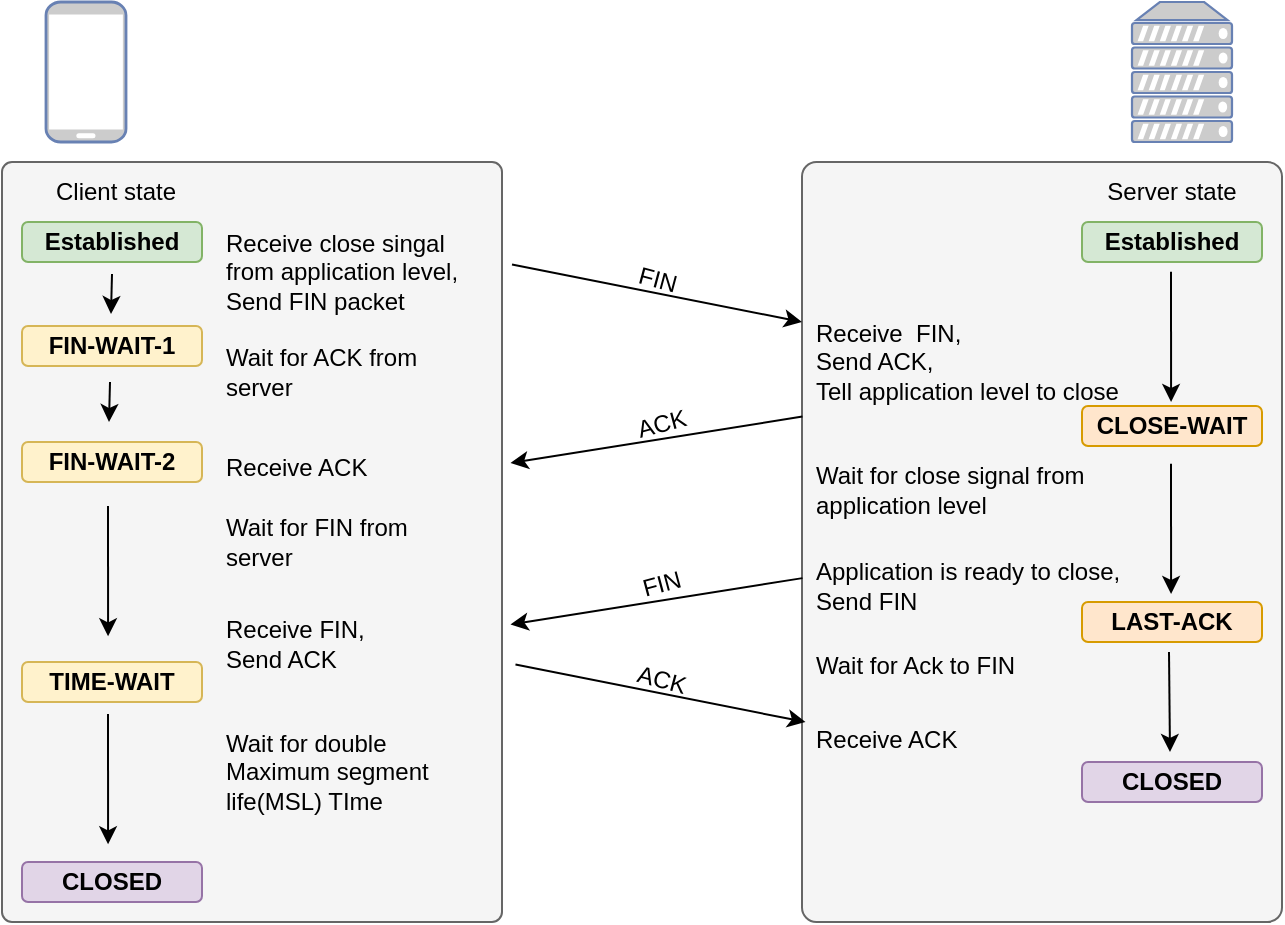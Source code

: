 <mxfile version="15.5.9" type="github">
  <diagram id="3rdq8XS_azP-5-eBuTJT" name="Page-1">
    <mxGraphModel dx="1209" dy="652" grid="1" gridSize="10" guides="1" tooltips="1" connect="1" arrows="1" fold="1" page="1" pageScale="1" pageWidth="827" pageHeight="1169" math="0" shadow="0">
      <root>
        <mxCell id="0" />
        <mxCell id="1" parent="0" />
        <mxCell id="dQz_Y7LM4nyQHIk9n-5D-1" value="" style="fontColor=#0066CC;verticalAlign=top;verticalLabelPosition=bottom;labelPosition=center;align=center;html=1;outlineConnect=0;fillColor=#CCCCCC;strokeColor=#6881B3;gradientColor=none;gradientDirection=north;strokeWidth=2;shape=mxgraph.networks.mobile;" vertex="1" parent="1">
          <mxGeometry x="52" y="70" width="40" height="70" as="geometry" />
        </mxCell>
        <mxCell id="dQz_Y7LM4nyQHIk9n-5D-2" value="" style="fontColor=#0066CC;verticalAlign=top;verticalLabelPosition=bottom;labelPosition=center;align=center;html=1;outlineConnect=0;fillColor=#CCCCCC;strokeColor=#6881B3;gradientColor=none;gradientDirection=north;strokeWidth=2;shape=mxgraph.networks.server;" vertex="1" parent="1">
          <mxGeometry x="595" y="70" width="50" height="70" as="geometry" />
        </mxCell>
        <mxCell id="dQz_Y7LM4nyQHIk9n-5D-3" value="" style="rounded=1;whiteSpace=wrap;html=1;fillColor=#f5f5f5;strokeColor=#666666;arcSize=2;fontColor=#333333;" vertex="1" parent="1">
          <mxGeometry x="30" y="150" width="250" height="380" as="geometry" />
        </mxCell>
        <mxCell id="dQz_Y7LM4nyQHIk9n-5D-4" value="" style="rounded=1;whiteSpace=wrap;html=1;arcSize=3;fillColor=#f5f5f5;strokeColor=#666666;fontColor=#333333;" vertex="1" parent="1">
          <mxGeometry x="430" y="150" width="240" height="380" as="geometry" />
        </mxCell>
        <mxCell id="dQz_Y7LM4nyQHIk9n-5D-5" value="Client state" style="text;html=1;strokeColor=none;fillColor=none;align=center;verticalAlign=middle;whiteSpace=wrap;rounded=0;" vertex="1" parent="1">
          <mxGeometry x="52" y="150" width="70" height="30" as="geometry" />
        </mxCell>
        <mxCell id="dQz_Y7LM4nyQHIk9n-5D-7" value="Established" style="rounded=1;whiteSpace=wrap;html=1;fillColor=#d5e8d4;strokeColor=#82b366;fontStyle=1" vertex="1" parent="1">
          <mxGeometry x="40" y="180" width="90" height="20" as="geometry" />
        </mxCell>
        <mxCell id="dQz_Y7LM4nyQHIk9n-5D-8" value="FIN-WAIT-1" style="rounded=1;whiteSpace=wrap;html=1;fillColor=#fff2cc;strokeColor=#d6b656;fontStyle=1" vertex="1" parent="1">
          <mxGeometry x="40" y="232" width="90" height="20" as="geometry" />
        </mxCell>
        <mxCell id="dQz_Y7LM4nyQHIk9n-5D-9" value="FIN-WAIT-2" style="rounded=1;whiteSpace=wrap;html=1;fillColor=#fff2cc;strokeColor=#d6b656;fontStyle=1" vertex="1" parent="1">
          <mxGeometry x="40" y="290" width="90" height="20" as="geometry" />
        </mxCell>
        <mxCell id="dQz_Y7LM4nyQHIk9n-5D-10" value="TIME-WAIT" style="rounded=1;whiteSpace=wrap;html=1;fillColor=#fff2cc;strokeColor=#d6b656;fontStyle=1" vertex="1" parent="1">
          <mxGeometry x="40" y="400" width="90" height="20" as="geometry" />
        </mxCell>
        <mxCell id="dQz_Y7LM4nyQHIk9n-5D-11" value="CLOSED" style="rounded=1;whiteSpace=wrap;html=1;fillColor=#e1d5e7;strokeColor=#9673a6;fontStyle=1" vertex="1" parent="1">
          <mxGeometry x="40" y="500" width="90" height="20" as="geometry" />
        </mxCell>
        <mxCell id="dQz_Y7LM4nyQHIk9n-5D-12" value="" style="endArrow=classic;html=1;rounded=0;" edge="1" parent="1">
          <mxGeometry width="50" height="50" relative="1" as="geometry">
            <mxPoint x="85" y="206" as="sourcePoint" />
            <mxPoint x="84.5" y="226" as="targetPoint" />
          </mxGeometry>
        </mxCell>
        <mxCell id="dQz_Y7LM4nyQHIk9n-5D-14" value="" style="endArrow=classic;html=1;rounded=0;" edge="1" parent="1">
          <mxGeometry width="50" height="50" relative="1" as="geometry">
            <mxPoint x="84" y="260" as="sourcePoint" />
            <mxPoint x="83.5" y="280" as="targetPoint" />
          </mxGeometry>
        </mxCell>
        <mxCell id="dQz_Y7LM4nyQHIk9n-5D-18" value="" style="endArrow=classic;html=1;rounded=0;entryX=0.278;entryY=0.632;entryDx=0;entryDy=0;entryPerimeter=0;" edge="1" parent="1">
          <mxGeometry width="50" height="50" relative="1" as="geometry">
            <mxPoint x="83" y="322" as="sourcePoint" />
            <mxPoint x="83.04" y="387.16" as="targetPoint" />
          </mxGeometry>
        </mxCell>
        <mxCell id="dQz_Y7LM4nyQHIk9n-5D-19" value="" style="endArrow=classic;html=1;rounded=0;entryX=0.278;entryY=0.632;entryDx=0;entryDy=0;entryPerimeter=0;" edge="1" parent="1">
          <mxGeometry width="50" height="50" relative="1" as="geometry">
            <mxPoint x="83" y="426" as="sourcePoint" />
            <mxPoint x="83.04" y="491.16" as="targetPoint" />
          </mxGeometry>
        </mxCell>
        <mxCell id="dQz_Y7LM4nyQHIk9n-5D-20" value="Established" style="rounded=1;whiteSpace=wrap;html=1;fillColor=#d5e8d4;strokeColor=#82b366;fontStyle=1" vertex="1" parent="1">
          <mxGeometry x="570" y="180" width="90" height="20" as="geometry" />
        </mxCell>
        <mxCell id="dQz_Y7LM4nyQHIk9n-5D-21" value="Server state" style="text;html=1;strokeColor=none;fillColor=none;align=center;verticalAlign=middle;whiteSpace=wrap;rounded=0;" vertex="1" parent="1">
          <mxGeometry x="580" y="150" width="70" height="30" as="geometry" />
        </mxCell>
        <mxCell id="dQz_Y7LM4nyQHIk9n-5D-23" value="CLOSE-WAIT" style="rounded=1;whiteSpace=wrap;html=1;fillColor=#ffe6cc;strokeColor=#d79b00;fontStyle=1" vertex="1" parent="1">
          <mxGeometry x="570" y="272" width="90" height="20" as="geometry" />
        </mxCell>
        <mxCell id="dQz_Y7LM4nyQHIk9n-5D-24" value="LAST-ACK" style="rounded=1;whiteSpace=wrap;html=1;fillColor=#ffe6cc;strokeColor=#d79b00;fontStyle=1" vertex="1" parent="1">
          <mxGeometry x="570" y="370" width="90" height="20" as="geometry" />
        </mxCell>
        <mxCell id="dQz_Y7LM4nyQHIk9n-5D-25" value="CLOSED" style="rounded=1;whiteSpace=wrap;html=1;fillColor=#e1d5e7;strokeColor=#9673a6;fontStyle=1" vertex="1" parent="1">
          <mxGeometry x="570" y="450" width="90" height="20" as="geometry" />
        </mxCell>
        <mxCell id="dQz_Y7LM4nyQHIk9n-5D-31" value="" style="endArrow=classic;html=1;rounded=0;exitX=1.02;exitY=0.135;exitDx=0;exitDy=0;exitPerimeter=0;" edge="1" parent="1" source="dQz_Y7LM4nyQHIk9n-5D-3">
          <mxGeometry width="50" height="50" relative="1" as="geometry">
            <mxPoint x="390" y="350" as="sourcePoint" />
            <mxPoint x="430" y="230" as="targetPoint" />
          </mxGeometry>
        </mxCell>
        <mxCell id="dQz_Y7LM4nyQHIk9n-5D-32" value="FIN" style="text;html=1;strokeColor=none;fillColor=none;align=center;verticalAlign=middle;whiteSpace=wrap;rounded=0;rotation=15;" vertex="1" parent="1">
          <mxGeometry x="328" y="194" width="60" height="30" as="geometry" />
        </mxCell>
        <mxCell id="dQz_Y7LM4nyQHIk9n-5D-33" value="&lt;div&gt;&lt;span&gt;Receive close singal from application level,&lt;/span&gt;&lt;/div&gt;Send FIN packet" style="text;html=1;strokeColor=none;fillColor=none;align=left;verticalAlign=middle;whiteSpace=wrap;rounded=0;" vertex="1" parent="1">
          <mxGeometry x="140" y="190" width="120" height="30" as="geometry" />
        </mxCell>
        <mxCell id="dQz_Y7LM4nyQHIk9n-5D-34" value="Wait for ACK from server&lt;div&gt;&lt;/div&gt;" style="text;html=1;strokeColor=none;fillColor=none;align=left;verticalAlign=middle;whiteSpace=wrap;rounded=0;" vertex="1" parent="1">
          <mxGeometry x="140" y="240" width="120" height="30" as="geometry" />
        </mxCell>
        <mxCell id="dQz_Y7LM4nyQHIk9n-5D-35" value="Receive ACK&lt;div&gt;&lt;/div&gt;" style="text;html=1;strokeColor=none;fillColor=none;align=left;verticalAlign=middle;whiteSpace=wrap;rounded=0;" vertex="1" parent="1">
          <mxGeometry x="140" y="288" width="120" height="30" as="geometry" />
        </mxCell>
        <mxCell id="dQz_Y7LM4nyQHIk9n-5D-36" value="Wait for FIN from server&lt;div&gt;&lt;/div&gt;" style="text;html=1;strokeColor=none;fillColor=none;align=left;verticalAlign=middle;whiteSpace=wrap;rounded=0;" vertex="1" parent="1">
          <mxGeometry x="140" y="325" width="120" height="30" as="geometry" />
        </mxCell>
        <mxCell id="dQz_Y7LM4nyQHIk9n-5D-37" value="Receive FIN,&lt;br&gt;Send ACK&lt;br&gt;&lt;div&gt;&lt;/div&gt;" style="text;html=1;strokeColor=none;fillColor=none;align=left;verticalAlign=middle;whiteSpace=wrap;rounded=0;" vertex="1" parent="1">
          <mxGeometry x="140" y="376" width="120" height="30" as="geometry" />
        </mxCell>
        <mxCell id="dQz_Y7LM4nyQHIk9n-5D-38" value="" style="endArrow=classic;html=1;rounded=0;entryX=1.017;entryY=0.396;entryDx=0;entryDy=0;entryPerimeter=0;exitX=0.001;exitY=0.335;exitDx=0;exitDy=0;exitPerimeter=0;" edge="1" parent="1" source="dQz_Y7LM4nyQHIk9n-5D-4" target="dQz_Y7LM4nyQHIk9n-5D-3">
          <mxGeometry width="50" height="50" relative="1" as="geometry">
            <mxPoint x="480" y="270" as="sourcePoint" />
            <mxPoint x="320" y="350" as="targetPoint" />
          </mxGeometry>
        </mxCell>
        <mxCell id="dQz_Y7LM4nyQHIk9n-5D-39" value="ACK" style="text;html=1;strokeColor=none;fillColor=none;align=center;verticalAlign=middle;whiteSpace=wrap;rounded=0;rotation=-15;" vertex="1" parent="1">
          <mxGeometry x="330" y="266" width="60" height="30" as="geometry" />
        </mxCell>
        <mxCell id="dQz_Y7LM4nyQHIk9n-5D-40" value="&lt;div&gt;&lt;span&gt;Receive&amp;nbsp; FIN,&lt;/span&gt;&lt;/div&gt;&lt;div&gt;&lt;span&gt;Send ACK,&amp;nbsp;&lt;/span&gt;&lt;/div&gt;&lt;div&gt;Tell application level to close&lt;/div&gt;" style="text;html=1;strokeColor=none;fillColor=none;align=left;verticalAlign=middle;whiteSpace=wrap;rounded=0;" vertex="1" parent="1">
          <mxGeometry x="435" y="228" width="160" height="44" as="geometry" />
        </mxCell>
        <mxCell id="dQz_Y7LM4nyQHIk9n-5D-41" value="" style="endArrow=classic;html=1;rounded=0;entryX=0.278;entryY=0.632;entryDx=0;entryDy=0;entryPerimeter=0;" edge="1" parent="1">
          <mxGeometry width="50" height="50" relative="1" as="geometry">
            <mxPoint x="614.5" y="204.84" as="sourcePoint" />
            <mxPoint x="614.54" y="270.0" as="targetPoint" />
          </mxGeometry>
        </mxCell>
        <mxCell id="dQz_Y7LM4nyQHIk9n-5D-42" value="" style="endArrow=classic;html=1;rounded=0;entryX=1.017;entryY=0.396;entryDx=0;entryDy=0;entryPerimeter=0;exitX=0.001;exitY=0.335;exitDx=0;exitDy=0;exitPerimeter=0;" edge="1" parent="1">
          <mxGeometry width="50" height="50" relative="1" as="geometry">
            <mxPoint x="430.24" y="358.06" as="sourcePoint" />
            <mxPoint x="284.25" y="381.24" as="targetPoint" />
          </mxGeometry>
        </mxCell>
        <mxCell id="dQz_Y7LM4nyQHIk9n-5D-43" value="FIN" style="text;html=1;strokeColor=none;fillColor=none;align=center;verticalAlign=middle;whiteSpace=wrap;rounded=0;rotation=-15;" vertex="1" parent="1">
          <mxGeometry x="330" y="346" width="60" height="30" as="geometry" />
        </mxCell>
        <mxCell id="dQz_Y7LM4nyQHIk9n-5D-44" value="" style="endArrow=classic;html=1;rounded=0;exitX=1.02;exitY=0.135;exitDx=0;exitDy=0;exitPerimeter=0;" edge="1" parent="1">
          <mxGeometry width="50" height="50" relative="1" as="geometry">
            <mxPoint x="286.74" y="401.3" as="sourcePoint" />
            <mxPoint x="431.74" y="430" as="targetPoint" />
          </mxGeometry>
        </mxCell>
        <mxCell id="dQz_Y7LM4nyQHIk9n-5D-45" value="ACK" style="text;html=1;strokeColor=none;fillColor=none;align=center;verticalAlign=middle;whiteSpace=wrap;rounded=0;rotation=15;" vertex="1" parent="1">
          <mxGeometry x="329.74" y="394" width="60" height="30" as="geometry" />
        </mxCell>
        <mxCell id="dQz_Y7LM4nyQHIk9n-5D-46" value="Wait for close signal from application level" style="text;html=1;strokeColor=none;fillColor=none;align=left;verticalAlign=middle;whiteSpace=wrap;rounded=0;" vertex="1" parent="1">
          <mxGeometry x="435" y="292" width="160" height="44" as="geometry" />
        </mxCell>
        <mxCell id="dQz_Y7LM4nyQHIk9n-5D-48" value="Application is ready to close,&lt;br&gt;Send FIN" style="text;html=1;strokeColor=none;fillColor=none;align=left;verticalAlign=middle;whiteSpace=wrap;rounded=0;" vertex="1" parent="1">
          <mxGeometry x="435" y="340" width="160" height="44" as="geometry" />
        </mxCell>
        <mxCell id="dQz_Y7LM4nyQHIk9n-5D-49" value="" style="endArrow=classic;html=1;rounded=0;entryX=0.278;entryY=0.632;entryDx=0;entryDy=0;entryPerimeter=0;" edge="1" parent="1">
          <mxGeometry width="50" height="50" relative="1" as="geometry">
            <mxPoint x="614.5" y="300.84" as="sourcePoint" />
            <mxPoint x="614.54" y="366.0" as="targetPoint" />
          </mxGeometry>
        </mxCell>
        <mxCell id="dQz_Y7LM4nyQHIk9n-5D-50" value="Wait for double Maximum segment life(MSL) TIme&lt;br&gt;&lt;div&gt;&lt;/div&gt;" style="text;html=1;strokeColor=none;fillColor=none;align=left;verticalAlign=middle;whiteSpace=wrap;rounded=0;" vertex="1" parent="1">
          <mxGeometry x="140" y="440" width="120" height="30" as="geometry" />
        </mxCell>
        <mxCell id="dQz_Y7LM4nyQHIk9n-5D-51" value="" style="endArrow=classic;html=1;rounded=0;" edge="1" parent="1">
          <mxGeometry width="50" height="50" relative="1" as="geometry">
            <mxPoint x="613.5" y="395" as="sourcePoint" />
            <mxPoint x="614" y="445" as="targetPoint" />
          </mxGeometry>
        </mxCell>
        <mxCell id="dQz_Y7LM4nyQHIk9n-5D-52" value="Wait for Ack to FIN" style="text;html=1;strokeColor=none;fillColor=none;align=left;verticalAlign=middle;whiteSpace=wrap;rounded=0;" vertex="1" parent="1">
          <mxGeometry x="435" y="380" width="160" height="44" as="geometry" />
        </mxCell>
        <mxCell id="dQz_Y7LM4nyQHIk9n-5D-53" value="Receive ACK" style="text;html=1;strokeColor=none;fillColor=none;align=left;verticalAlign=middle;whiteSpace=wrap;rounded=0;" vertex="1" parent="1">
          <mxGeometry x="435" y="417" width="160" height="44" as="geometry" />
        </mxCell>
      </root>
    </mxGraphModel>
  </diagram>
</mxfile>
